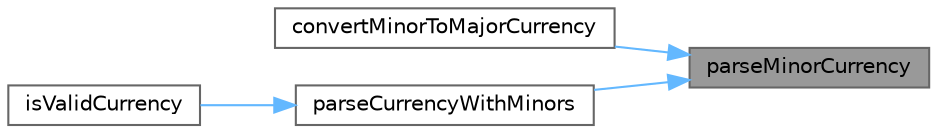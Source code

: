 digraph "parseMinorCurrency"
{
 // INTERACTIVE_SVG=YES
 // LATEX_PDF_SIZE
  bgcolor="transparent";
  edge [fontname=Helvetica,fontsize=10,labelfontname=Helvetica,labelfontsize=10];
  node [fontname=Helvetica,fontsize=10,shape=box,height=0.2,width=0.4];
  rankdir="RL";
  Node1 [label="parseMinorCurrency",height=0.2,width=0.4,color="gray40", fillcolor="grey60", style="filled", fontcolor="black",tooltip=" "];
  Node1 -> Node2 [dir="back",color="steelblue1",style="solid"];
  Node2 [label="convertMinorToMajorCurrency",height=0.2,width=0.4,color="grey40", fillcolor="white", style="filled",URL="$classore_1_1data_1_1_currency_parser.html#a63a24b69574b9f0dc9f49cddbcaa242e",tooltip=" "];
  Node1 -> Node3 [dir="back",color="steelblue1",style="solid"];
  Node3 [label="parseCurrencyWithMinors",height=0.2,width=0.4,color="grey40", fillcolor="white", style="filled",URL="$classore_1_1data_1_1_currency_parser.html#ab6e9f44ebfe4c7e8bc904885550beef9",tooltip=" "];
  Node3 -> Node4 [dir="back",color="steelblue1",style="solid"];
  Node4 [label="isValidCurrency",height=0.2,width=0.4,color="grey40", fillcolor="white", style="filled",URL="$classore_1_1data_1_1_currency_parser.html#abb480fe4fc9dee9d5fdb3e62ba773920",tooltip=" "];
}
